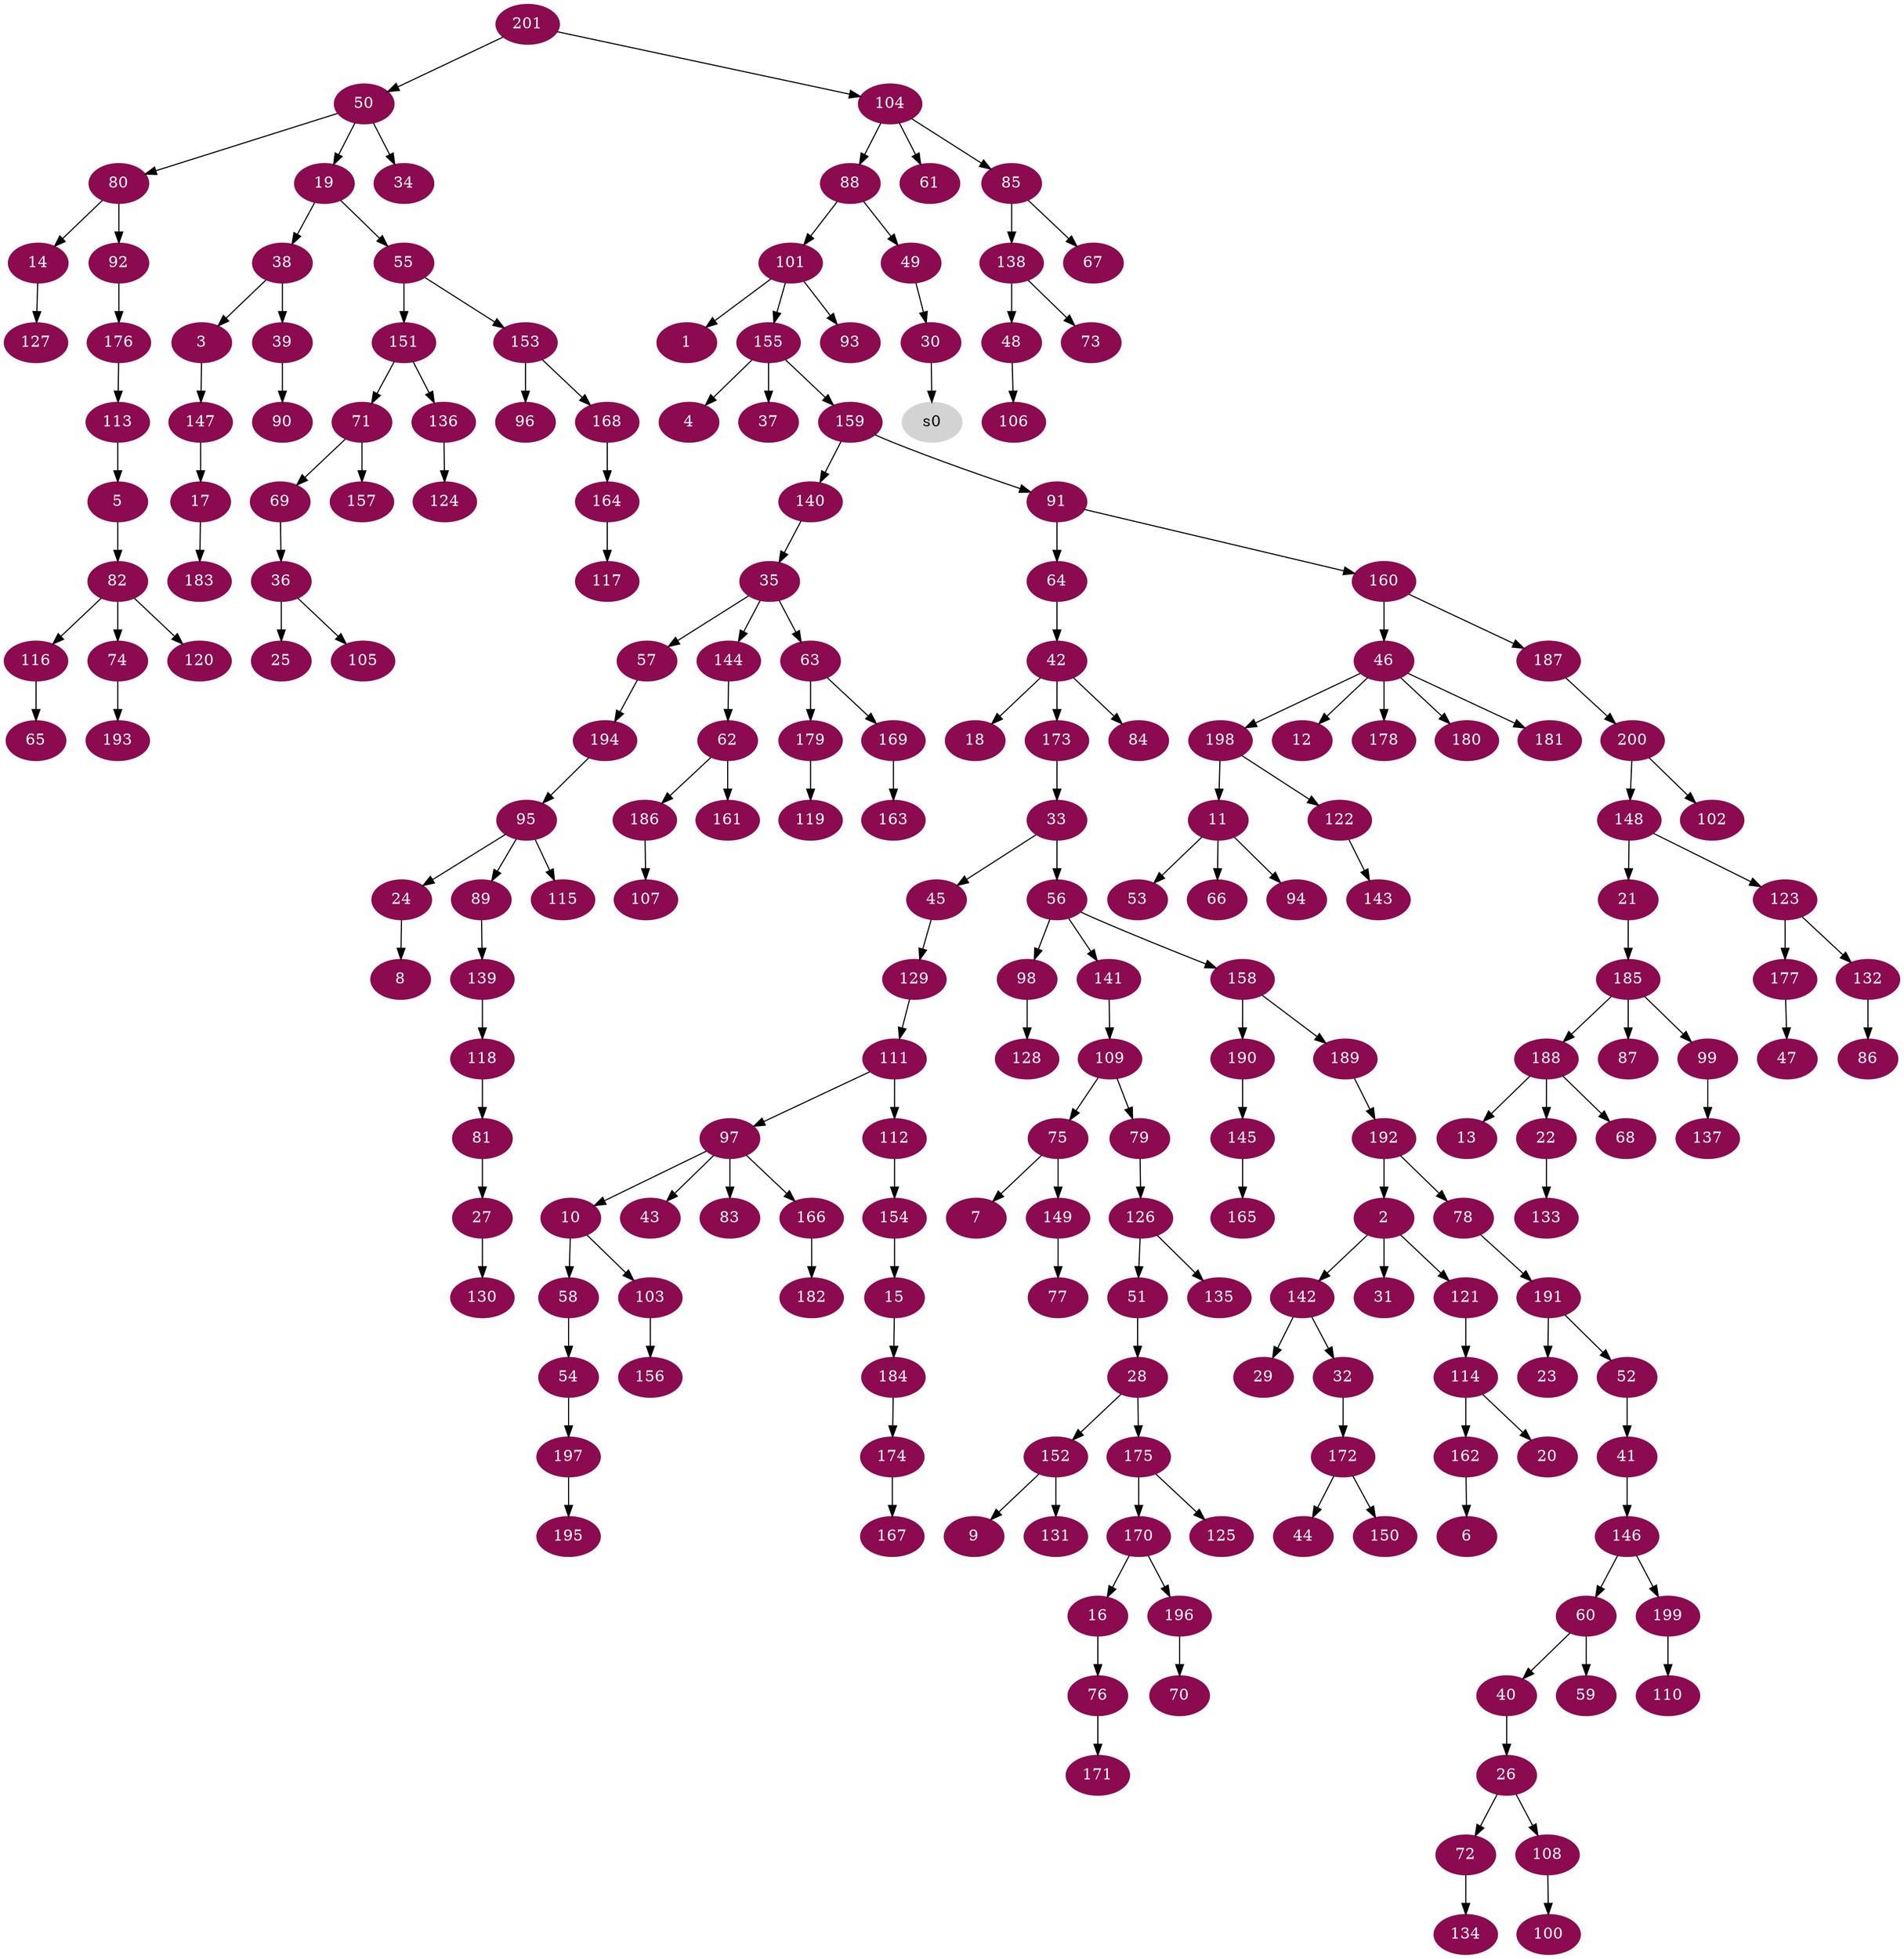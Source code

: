 digraph G {
node [color=deeppink4, style=filled, fontcolor=white];
101 -> 1;
192 -> 2;
38 -> 3;
155 -> 4;
113 -> 5;
162 -> 6;
75 -> 7;
24 -> 8;
152 -> 9;
97 -> 10;
198 -> 11;
46 -> 12;
188 -> 13;
80 -> 14;
154 -> 15;
170 -> 16;
147 -> 17;
42 -> 18;
50 -> 19;
114 -> 20;
148 -> 21;
188 -> 22;
191 -> 23;
95 -> 24;
36 -> 25;
40 -> 26;
81 -> 27;
51 -> 28;
142 -> 29;
49 -> 30;
2 -> 31;
142 -> 32;
173 -> 33;
50 -> 34;
140 -> 35;
69 -> 36;
155 -> 37;
19 -> 38;
38 -> 39;
60 -> 40;
52 -> 41;
64 -> 42;
97 -> 43;
172 -> 44;
33 -> 45;
160 -> 46;
177 -> 47;
138 -> 48;
88 -> 49;
201 -> 50;
126 -> 51;
191 -> 52;
11 -> 53;
58 -> 54;
19 -> 55;
33 -> 56;
35 -> 57;
10 -> 58;
60 -> 59;
146 -> 60;
104 -> 61;
144 -> 62;
35 -> 63;
91 -> 64;
116 -> 65;
11 -> 66;
85 -> 67;
188 -> 68;
71 -> 69;
196 -> 70;
151 -> 71;
26 -> 72;
138 -> 73;
82 -> 74;
109 -> 75;
16 -> 76;
149 -> 77;
192 -> 78;
109 -> 79;
50 -> 80;
118 -> 81;
5 -> 82;
97 -> 83;
42 -> 84;
104 -> 85;
132 -> 86;
185 -> 87;
104 -> 88;
95 -> 89;
39 -> 90;
159 -> 91;
80 -> 92;
101 -> 93;
11 -> 94;
194 -> 95;
153 -> 96;
111 -> 97;
56 -> 98;
185 -> 99;
108 -> 100;
88 -> 101;
200 -> 102;
10 -> 103;
201 -> 104;
36 -> 105;
48 -> 106;
186 -> 107;
26 -> 108;
141 -> 109;
199 -> 110;
129 -> 111;
111 -> 112;
176 -> 113;
121 -> 114;
95 -> 115;
82 -> 116;
164 -> 117;
139 -> 118;
179 -> 119;
82 -> 120;
2 -> 121;
198 -> 122;
148 -> 123;
136 -> 124;
175 -> 125;
79 -> 126;
14 -> 127;
98 -> 128;
45 -> 129;
27 -> 130;
152 -> 131;
123 -> 132;
22 -> 133;
72 -> 134;
126 -> 135;
151 -> 136;
99 -> 137;
85 -> 138;
89 -> 139;
159 -> 140;
56 -> 141;
2 -> 142;
122 -> 143;
35 -> 144;
190 -> 145;
41 -> 146;
3 -> 147;
200 -> 148;
75 -> 149;
172 -> 150;
55 -> 151;
28 -> 152;
55 -> 153;
112 -> 154;
101 -> 155;
103 -> 156;
71 -> 157;
56 -> 158;
155 -> 159;
91 -> 160;
62 -> 161;
114 -> 162;
169 -> 163;
168 -> 164;
145 -> 165;
97 -> 166;
174 -> 167;
153 -> 168;
63 -> 169;
175 -> 170;
76 -> 171;
32 -> 172;
42 -> 173;
184 -> 174;
28 -> 175;
92 -> 176;
123 -> 177;
46 -> 178;
63 -> 179;
46 -> 180;
46 -> 181;
166 -> 182;
17 -> 183;
15 -> 184;
21 -> 185;
62 -> 186;
160 -> 187;
185 -> 188;
158 -> 189;
158 -> 190;
78 -> 191;
189 -> 192;
74 -> 193;
57 -> 194;
197 -> 195;
170 -> 196;
54 -> 197;
46 -> 198;
146 -> 199;
187 -> 200;
node [color=lightgrey, style=filled, fontcolor=black];
30 -> s0;
}
